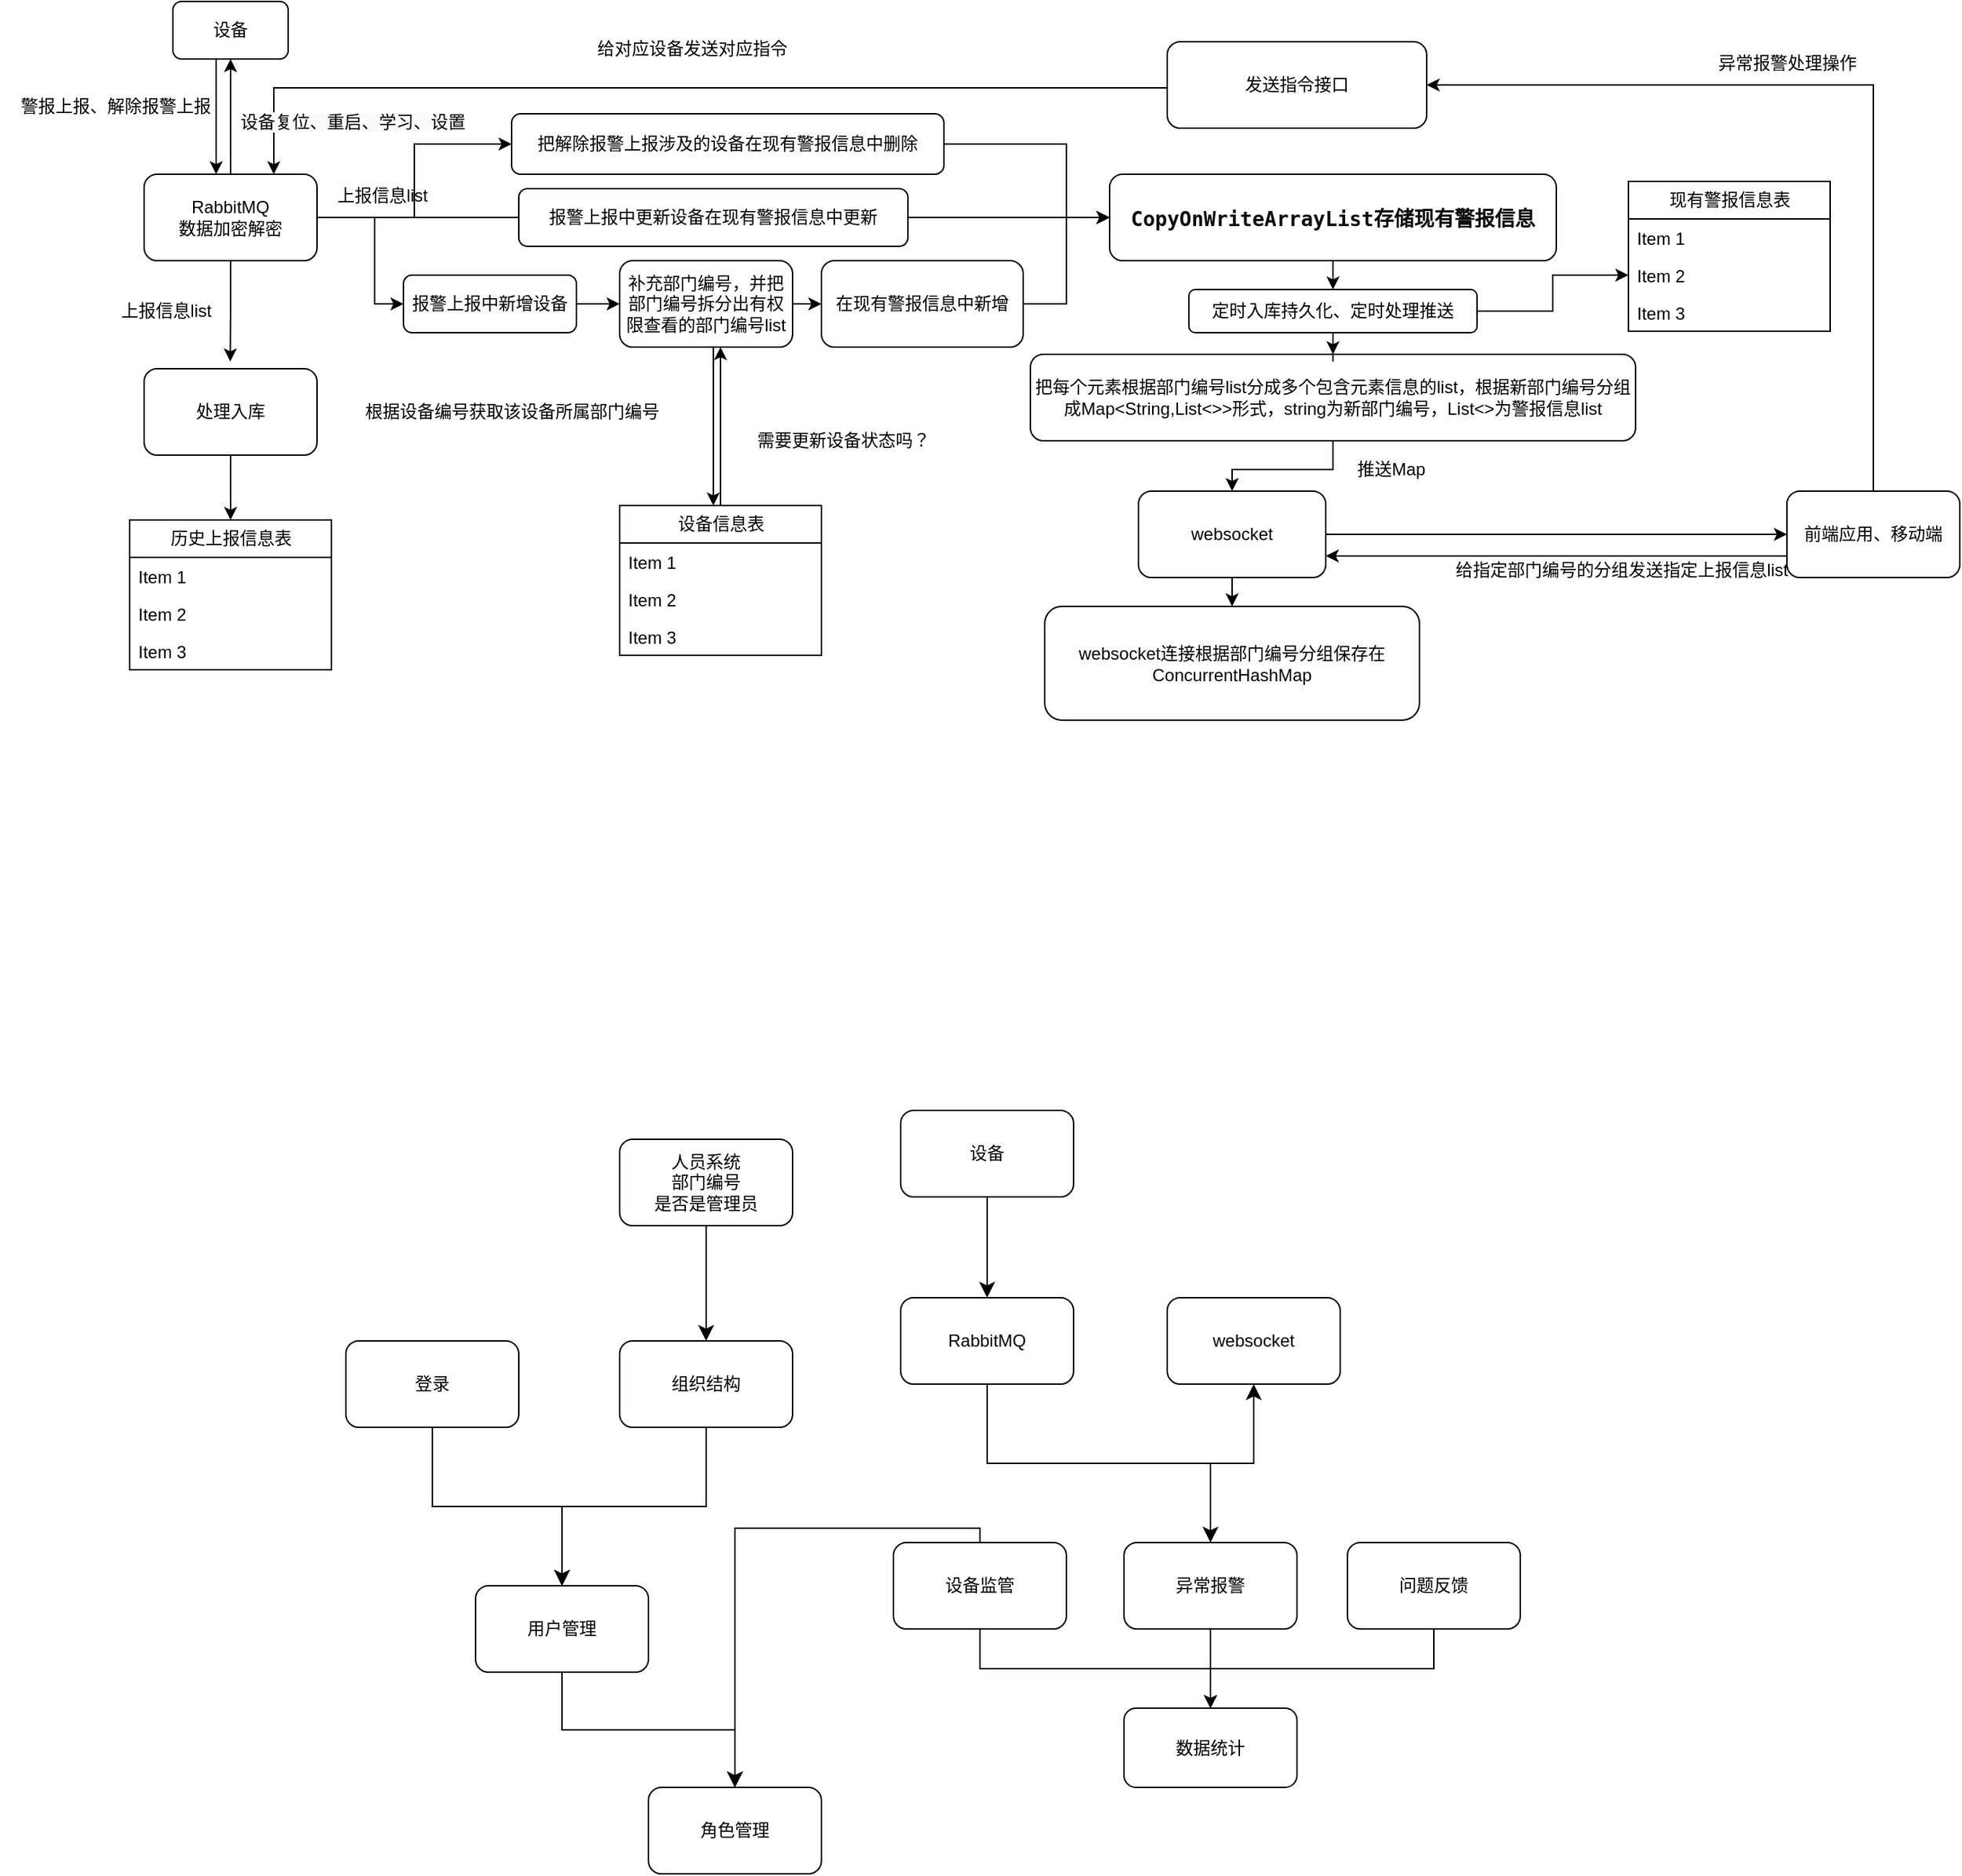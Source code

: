 <mxfile version="23.1.8" type="github">
  <diagram name="Page-1" id="c37626ed-c26b-45fb-9056-f9ebc6bb27b6">
    <mxGraphModel dx="2218" dy="1738" grid="1" gridSize="10" guides="1" tooltips="1" connect="1" arrows="1" fold="1" page="1" pageScale="1" pageWidth="1100" pageHeight="850" background="none" math="0" shadow="0">
      <root>
        <mxCell id="0" />
        <mxCell id="1" parent="0" />
        <mxCell id="BwZW3aH1JovADfxMem91-28" style="edgeStyle=orthogonalEdgeStyle;rounded=0;orthogonalLoop=1;jettySize=auto;html=1;exitX=1;exitY=0.5;exitDx=0;exitDy=0;entryX=0;entryY=0.5;entryDx=0;entryDy=0;" parent="1" source="BwZW3aH1JovADfxMem91-5" target="BwZW3aH1JovADfxMem91-27" edge="1">
          <mxGeometry relative="1" as="geometry" />
        </mxCell>
        <mxCell id="BwZW3aH1JovADfxMem91-32" style="edgeStyle=orthogonalEdgeStyle;rounded=0;orthogonalLoop=1;jettySize=auto;html=1;exitX=0;exitY=0.5;exitDx=0;exitDy=0;entryX=0;entryY=0.5;entryDx=0;entryDy=0;" parent="1" source="BwZW3aH1JovADfxMem91-33" target="BwZW3aH1JovADfxMem91-31" edge="1">
          <mxGeometry relative="1" as="geometry">
            <Array as="points">
              <mxPoint x="330" y="-520" />
              <mxPoint x="260" y="-520" />
              <mxPoint x="260" y="-430" />
            </Array>
          </mxGeometry>
        </mxCell>
        <mxCell id="BwZW3aH1JovADfxMem91-65" style="edgeStyle=orthogonalEdgeStyle;rounded=0;orthogonalLoop=1;jettySize=auto;html=1;exitX=0.5;exitY=1;exitDx=0;exitDy=0;" parent="1" source="BwZW3aH1JovADfxMem91-5" edge="1">
          <mxGeometry relative="1" as="geometry">
            <mxPoint x="159.769" y="-420" as="targetPoint" />
          </mxGeometry>
        </mxCell>
        <mxCell id="BwZW3aH1JovADfxMem91-69" style="edgeStyle=orthogonalEdgeStyle;rounded=0;orthogonalLoop=1;jettySize=auto;html=1;exitX=0.5;exitY=0;exitDx=0;exitDy=0;entryX=0.5;entryY=1;entryDx=0;entryDy=0;" parent="1" source="BwZW3aH1JovADfxMem91-5" target="BwZW3aH1JovADfxMem91-7" edge="1">
          <mxGeometry relative="1" as="geometry" />
        </mxCell>
        <mxCell id="BwZW3aH1JovADfxMem91-5" value="RabbitMQ&lt;br&gt;数据加密解密" style="rounded=1;whiteSpace=wrap;html=1;" parent="1" vertex="1">
          <mxGeometry x="100" y="-550" width="120" height="60" as="geometry" />
        </mxCell>
        <mxCell id="BwZW3aH1JovADfxMem91-6" style="edgeStyle=orthogonalEdgeStyle;rounded=0;orthogonalLoop=1;jettySize=auto;html=1;exitX=0.5;exitY=1;exitDx=0;exitDy=0;entryX=0.5;entryY=0;entryDx=0;entryDy=0;" parent="1" edge="1">
          <mxGeometry relative="1" as="geometry">
            <mxPoint x="150" y="-630" as="sourcePoint" />
            <mxPoint x="150" y="-550" as="targetPoint" />
            <Array as="points">
              <mxPoint x="150" y="-600" />
              <mxPoint x="150" y="-600" />
            </Array>
          </mxGeometry>
        </mxCell>
        <mxCell id="BwZW3aH1JovADfxMem91-7" value="设备" style="rounded=1;whiteSpace=wrap;html=1;" parent="1" vertex="1">
          <mxGeometry x="120" y="-670" width="80" height="40" as="geometry" />
        </mxCell>
        <mxCell id="BwZW3aH1JovADfxMem91-10" value="警报上报、解除报警上报" style="text;html=1;align=center;verticalAlign=middle;resizable=0;points=[];autosize=1;strokeColor=none;fillColor=none;" parent="1" vertex="1">
          <mxGeometry y="-612" width="160" height="30" as="geometry" />
        </mxCell>
        <mxCell id="BwZW3aH1JovADfxMem91-53" style="edgeStyle=orthogonalEdgeStyle;rounded=0;orthogonalLoop=1;jettySize=auto;html=1;exitX=0;exitY=0.75;exitDx=0;exitDy=0;entryX=1;entryY=0.75;entryDx=0;entryDy=0;" parent="1" source="BwZW3aH1JovADfxMem91-12" target="BwZW3aH1JovADfxMem91-47" edge="1">
          <mxGeometry relative="1" as="geometry" />
        </mxCell>
        <mxCell id="BwZW3aH1JovADfxMem91-72" style="edgeStyle=orthogonalEdgeStyle;rounded=0;orthogonalLoop=1;jettySize=auto;html=1;exitX=0.5;exitY=0;exitDx=0;exitDy=0;entryX=1;entryY=0.5;entryDx=0;entryDy=0;" parent="1" source="BwZW3aH1JovADfxMem91-12" target="BwZW3aH1JovADfxMem91-71" edge="1">
          <mxGeometry relative="1" as="geometry" />
        </mxCell>
        <mxCell id="BwZW3aH1JovADfxMem91-12" value="前端应用、移动端" style="rounded=1;whiteSpace=wrap;html=1;" parent="1" vertex="1">
          <mxGeometry x="1240" y="-330" width="120" height="60" as="geometry" />
        </mxCell>
        <mxCell id="BwZW3aH1JovADfxMem91-42" style="edgeStyle=orthogonalEdgeStyle;rounded=0;orthogonalLoop=1;jettySize=auto;html=1;exitX=1;exitY=0.5;exitDx=0;exitDy=0;entryX=0;entryY=0.5;entryDx=0;entryDy=0;" parent="1" source="BwZW3aH1JovADfxMem91-13" target="BwZW3aH1JovADfxMem91-41" edge="1">
          <mxGeometry relative="1" as="geometry" />
        </mxCell>
        <mxCell id="BwZW3aH1JovADfxMem91-13" value="补充部门编号，并把部门编号拆分出有权限查看的部门编号list" style="rounded=1;whiteSpace=wrap;html=1;" parent="1" vertex="1">
          <mxGeometry x="430" y="-490" width="120" height="60" as="geometry" />
        </mxCell>
        <mxCell id="BwZW3aH1JovADfxMem91-14" style="edgeStyle=orthogonalEdgeStyle;rounded=0;orthogonalLoop=1;jettySize=auto;html=1;exitX=0.5;exitY=1;exitDx=0;exitDy=0;" parent="1" edge="1">
          <mxGeometry relative="1" as="geometry">
            <mxPoint x="495" y="-430" as="sourcePoint" />
            <mxPoint x="495" y="-320" as="targetPoint" />
          </mxGeometry>
        </mxCell>
        <mxCell id="BwZW3aH1JovADfxMem91-15" style="edgeStyle=orthogonalEdgeStyle;rounded=0;orthogonalLoop=1;jettySize=auto;html=1;exitX=0.5;exitY=0;exitDx=0;exitDy=0;entryX=0.5;entryY=1;entryDx=0;entryDy=0;" parent="1" source="BwZW3aH1JovADfxMem91-16" edge="1">
          <mxGeometry relative="1" as="geometry">
            <mxPoint x="500" y="-430" as="targetPoint" />
          </mxGeometry>
        </mxCell>
        <mxCell id="BwZW3aH1JovADfxMem91-16" value="设备信息表" style="swimlane;fontStyle=0;childLayout=stackLayout;horizontal=1;startSize=26;fillColor=none;horizontalStack=0;resizeParent=1;resizeParentMax=0;resizeLast=0;collapsible=1;marginBottom=0;html=1;" parent="1" vertex="1">
          <mxGeometry x="430" y="-320" width="140" height="104" as="geometry" />
        </mxCell>
        <mxCell id="BwZW3aH1JovADfxMem91-17" value="Item 1" style="text;strokeColor=none;fillColor=none;align=left;verticalAlign=top;spacingLeft=4;spacingRight=4;overflow=hidden;rotatable=0;points=[[0,0.5],[1,0.5]];portConstraint=eastwest;whiteSpace=wrap;html=1;" parent="BwZW3aH1JovADfxMem91-16" vertex="1">
          <mxGeometry y="26" width="140" height="26" as="geometry" />
        </mxCell>
        <mxCell id="BwZW3aH1JovADfxMem91-18" value="Item 2" style="text;strokeColor=none;fillColor=none;align=left;verticalAlign=top;spacingLeft=4;spacingRight=4;overflow=hidden;rotatable=0;points=[[0,0.5],[1,0.5]];portConstraint=eastwest;whiteSpace=wrap;html=1;" parent="BwZW3aH1JovADfxMem91-16" vertex="1">
          <mxGeometry y="52" width="140" height="26" as="geometry" />
        </mxCell>
        <mxCell id="BwZW3aH1JovADfxMem91-19" value="Item 3" style="text;strokeColor=none;fillColor=none;align=left;verticalAlign=top;spacingLeft=4;spacingRight=4;overflow=hidden;rotatable=0;points=[[0,0.5],[1,0.5]];portConstraint=eastwest;whiteSpace=wrap;html=1;" parent="BwZW3aH1JovADfxMem91-16" vertex="1">
          <mxGeometry y="78" width="140" height="26" as="geometry" />
        </mxCell>
        <mxCell id="BwZW3aH1JovADfxMem91-20" value="根据设备编号获取该设备所属部门编号" style="text;html=1;align=center;verticalAlign=middle;resizable=0;points=[];autosize=1;strokeColor=none;fillColor=none;" parent="1" vertex="1">
          <mxGeometry x="240" y="-400" width="230" height="30" as="geometry" />
        </mxCell>
        <mxCell id="BwZW3aH1JovADfxMem91-21" value="上报信息list" style="text;html=1;align=center;verticalAlign=middle;resizable=0;points=[];autosize=1;strokeColor=none;fillColor=none;" parent="1" vertex="1">
          <mxGeometry x="220" y="-550" width="90" height="30" as="geometry" />
        </mxCell>
        <mxCell id="BwZW3aH1JovADfxMem91-56" style="edgeStyle=orthogonalEdgeStyle;rounded=0;orthogonalLoop=1;jettySize=auto;html=1;exitX=0.5;exitY=1;exitDx=0;exitDy=0;entryX=0.5;entryY=0;entryDx=0;entryDy=0;" parent="1" source="BwZW3aH1JovADfxMem91-22" target="BwZW3aH1JovADfxMem91-47" edge="1">
          <mxGeometry relative="1" as="geometry" />
        </mxCell>
        <mxCell id="BwZW3aH1JovADfxMem91-22" value="把每个元素根据部门编号list分成多个包含元素信息的list，根据新部门编号分组成Map&amp;lt;String,List&amp;lt;&amp;gt;&amp;gt;形式，string为新部门编号，List&amp;lt;&amp;gt;为警报信息list" style="rounded=1;whiteSpace=wrap;html=1;" parent="1" vertex="1">
          <mxGeometry x="715" y="-425" width="420" height="60" as="geometry" />
        </mxCell>
        <mxCell id="BwZW3aH1JovADfxMem91-35" style="edgeStyle=orthogonalEdgeStyle;rounded=0;orthogonalLoop=1;jettySize=auto;html=1;exitX=1;exitY=0.5;exitDx=0;exitDy=0;" parent="1" source="BwZW3aH1JovADfxMem91-27" target="BwZW3aH1JovADfxMem91-29" edge="1">
          <mxGeometry relative="1" as="geometry">
            <Array as="points">
              <mxPoint x="740" y="-571" />
              <mxPoint x="740" y="-520" />
            </Array>
          </mxGeometry>
        </mxCell>
        <mxCell id="BwZW3aH1JovADfxMem91-27" value="把解除报警上报涉及的设备在现有警报信息中删除" style="rounded=1;whiteSpace=wrap;html=1;" parent="1" vertex="1">
          <mxGeometry x="355" y="-592" width="300" height="42" as="geometry" />
        </mxCell>
        <mxCell id="B3f5naRNZ-6CLpXUY2Xy-55" style="edgeStyle=orthogonalEdgeStyle;rounded=0;orthogonalLoop=1;jettySize=auto;html=1;exitX=0.5;exitY=1;exitDx=0;exitDy=0;entryX=0.5;entryY=0;entryDx=0;entryDy=0;" parent="1" source="BwZW3aH1JovADfxMem91-29" target="B3f5naRNZ-6CLpXUY2Xy-54" edge="1">
          <mxGeometry relative="1" as="geometry" />
        </mxCell>
        <mxCell id="BwZW3aH1JovADfxMem91-29" value="&lt;strong style=&quot;border: 0px solid rgb(227, 227, 227); box-sizing: border-box; --tw-border-spacing-x: 0; --tw-border-spacing-y: 0; --tw-translate-x: 0; --tw-translate-y: 0; --tw-rotate: 0; --tw-skew-x: 0; --tw-skew-y: 0; --tw-scale-x: 1; --tw-scale-y: 1; --tw-pan-x: ; --tw-pan-y: ; --tw-pinch-zoom: ; --tw-scroll-snap-strictness: proximity; --tw-gradient-from-position: ; --tw-gradient-via-position: ; --tw-gradient-to-position: ; --tw-ordinal: ; --tw-slashed-zero: ; --tw-numeric-figure: ; --tw-numeric-spacing: ; --tw-numeric-fraction: ; --tw-ring-inset: ; --tw-ring-offset-width: 0px; --tw-ring-offset-color: #fff; --tw-ring-color: rgba(69,89,164,.5); --tw-ring-offset-shadow: 0 0 transparent; --tw-ring-shadow: 0 0 transparent; --tw-shadow: 0 0 transparent; --tw-shadow-colored: 0 0 transparent; --tw-blur: ; --tw-brightness: ; --tw-contrast: ; --tw-grayscale: ; --tw-hue-rotate: ; --tw-invert: ; --tw-saturate: ; --tw-sepia: ; --tw-drop-shadow: ; --tw-backdrop-blur: ; --tw-backdrop-brightness: ; --tw-backdrop-contrast: ; --tw-backdrop-grayscale: ; --tw-backdrop-hue-rotate: ; --tw-backdrop-invert: ; --tw-backdrop-opacity: ; --tw-backdrop-saturate: ; --tw-backdrop-sepia: ; font-weight: 600; color: rgb(13, 13, 13); font-family: Söhne, ui-sans-serif, system-ui, -apple-system, &amp;quot;Segoe UI&amp;quot;, Roboto, Ubuntu, Cantarell, &amp;quot;Noto Sans&amp;quot;, sans-serif, &amp;quot;Helvetica Neue&amp;quot;, Arial, &amp;quot;Apple Color Emoji&amp;quot;, &amp;quot;Segoe UI Emoji&amp;quot;, &amp;quot;Segoe UI Symbol&amp;quot;, &amp;quot;Noto Color Emoji&amp;quot;; font-size: 16px; font-style: normal; font-variant-ligatures: normal; font-variant-caps: normal; letter-spacing: normal; orphans: 2; text-align: left; text-indent: 0px; text-transform: none; widows: 2; word-spacing: 0px; -webkit-text-stroke-width: 0px; background-color: rgb(255, 255, 255); text-decoration-thickness: initial; text-decoration-style: initial; text-decoration-color: initial;&quot;&gt;&lt;code style=&quot;border: 0px solid rgb(227, 227, 227); box-sizing: border-box; --tw-border-spacing-x: 0; --tw-border-spacing-y: 0; --tw-translate-x: 0; --tw-translate-y: 0; --tw-rotate: 0; --tw-skew-x: 0; --tw-skew-y: 0; --tw-scale-x: 1; --tw-scale-y: 1; --tw-pan-x: ; --tw-pan-y: ; --tw-pinch-zoom: ; --tw-scroll-snap-strictness: proximity; --tw-gradient-from-position: ; --tw-gradient-via-position: ; --tw-gradient-to-position: ; --tw-ordinal: ; --tw-slashed-zero: ; --tw-numeric-figure: ; --tw-numeric-spacing: ; --tw-numeric-fraction: ; --tw-ring-inset: ; --tw-ring-offset-width: 0px; --tw-ring-offset-color: #fff; --tw-ring-color: rgba(69,89,164,.5); --tw-ring-offset-shadow: 0 0 transparent; --tw-ring-shadow: 0 0 transparent; --tw-shadow: 0 0 transparent; --tw-shadow-colored: 0 0 transparent; --tw-blur: ; --tw-brightness: ; --tw-contrast: ; --tw-grayscale: ; --tw-hue-rotate: ; --tw-invert: ; --tw-saturate: ; --tw-sepia: ; --tw-drop-shadow: ; --tw-backdrop-blur: ; --tw-backdrop-brightness: ; --tw-backdrop-contrast: ; --tw-backdrop-grayscale: ; --tw-backdrop-hue-rotate: ; --tw-backdrop-invert: ; --tw-backdrop-opacity: ; --tw-backdrop-saturate: ; --tw-backdrop-sepia: ; font-family: &amp;quot;Söhne Mono&amp;quot;, Monaco, &amp;quot;Andale Mono&amp;quot;, &amp;quot;Ubuntu Mono&amp;quot;, monospace !important; font-size: 0.875em; color: var(--tw-prose-code); font-weight: 600;&quot;&gt;CopyOnWriteArrayList存储现有警报信息&lt;/code&gt;&lt;/strong&gt;" style="rounded=1;whiteSpace=wrap;html=1;" parent="1" vertex="1">
          <mxGeometry x="770" y="-550" width="310" height="60" as="geometry" />
        </mxCell>
        <mxCell id="BwZW3aH1JovADfxMem91-40" style="edgeStyle=orthogonalEdgeStyle;rounded=0;orthogonalLoop=1;jettySize=auto;html=1;exitX=1;exitY=0.5;exitDx=0;exitDy=0;entryX=0;entryY=0.5;entryDx=0;entryDy=0;" parent="1" source="BwZW3aH1JovADfxMem91-31" target="BwZW3aH1JovADfxMem91-13" edge="1">
          <mxGeometry relative="1" as="geometry" />
        </mxCell>
        <mxCell id="BwZW3aH1JovADfxMem91-31" value="&lt;span style=&quot;color: rgb(0, 0, 0); font-family: Helvetica; font-size: 12px; font-style: normal; font-variant-ligatures: normal; font-variant-caps: normal; font-weight: 400; letter-spacing: normal; orphans: 2; text-align: center; text-indent: 0px; text-transform: none; widows: 2; word-spacing: 0px; -webkit-text-stroke-width: 0px; background-color: rgb(251, 251, 251); text-decoration-thickness: initial; text-decoration-style: initial; text-decoration-color: initial; float: none; display: inline !important;&quot;&gt;报警上报中新增设备&lt;/span&gt;" style="rounded=1;whiteSpace=wrap;html=1;" parent="1" vertex="1">
          <mxGeometry x="280" y="-480" width="120" height="40" as="geometry" />
        </mxCell>
        <mxCell id="BwZW3aH1JovADfxMem91-39" style="edgeStyle=orthogonalEdgeStyle;rounded=0;orthogonalLoop=1;jettySize=auto;html=1;exitX=1;exitY=0.5;exitDx=0;exitDy=0;entryX=0;entryY=0.5;entryDx=0;entryDy=0;" parent="1" source="BwZW3aH1JovADfxMem91-33" target="BwZW3aH1JovADfxMem91-29" edge="1">
          <mxGeometry relative="1" as="geometry" />
        </mxCell>
        <mxCell id="BwZW3aH1JovADfxMem91-33" value="报警上报中更新设备在现有警报信息中更新" style="rounded=1;whiteSpace=wrap;html=1;" parent="1" vertex="1">
          <mxGeometry x="360" y="-540" width="270" height="40" as="geometry" />
        </mxCell>
        <mxCell id="BwZW3aH1JovADfxMem91-43" style="edgeStyle=orthogonalEdgeStyle;rounded=0;orthogonalLoop=1;jettySize=auto;html=1;exitX=1;exitY=0.5;exitDx=0;exitDy=0;entryX=0;entryY=0.5;entryDx=0;entryDy=0;" parent="1" source="BwZW3aH1JovADfxMem91-41" target="BwZW3aH1JovADfxMem91-29" edge="1">
          <mxGeometry relative="1" as="geometry" />
        </mxCell>
        <mxCell id="BwZW3aH1JovADfxMem91-41" value="在现有警报信息中新增" style="rounded=1;whiteSpace=wrap;html=1;" parent="1" vertex="1">
          <mxGeometry x="570" y="-490" width="140" height="60" as="geometry" />
        </mxCell>
        <mxCell id="BwZW3aH1JovADfxMem91-48" style="edgeStyle=orthogonalEdgeStyle;rounded=0;orthogonalLoop=1;jettySize=auto;html=1;entryX=0;entryY=0.5;entryDx=0;entryDy=0;" parent="1" source="BwZW3aH1JovADfxMem91-47" target="BwZW3aH1JovADfxMem91-12" edge="1">
          <mxGeometry relative="1" as="geometry" />
        </mxCell>
        <mxCell id="BwZW3aH1JovADfxMem91-55" style="edgeStyle=orthogonalEdgeStyle;rounded=0;orthogonalLoop=1;jettySize=auto;html=1;exitX=0.5;exitY=1;exitDx=0;exitDy=0;entryX=0.5;entryY=0;entryDx=0;entryDy=0;" parent="1" source="BwZW3aH1JovADfxMem91-47" target="BwZW3aH1JovADfxMem91-54" edge="1">
          <mxGeometry relative="1" as="geometry" />
        </mxCell>
        <mxCell id="BwZW3aH1JovADfxMem91-47" value="websocket" style="rounded=1;whiteSpace=wrap;html=1;" parent="1" vertex="1">
          <mxGeometry x="790" y="-330" width="130" height="60" as="geometry" />
        </mxCell>
        <mxCell id="BwZW3aH1JovADfxMem91-50" value="推送Map" style="text;html=1;align=center;verticalAlign=middle;resizable=0;points=[];autosize=1;strokeColor=none;fillColor=none;" parent="1" vertex="1">
          <mxGeometry x="930" y="-360" width="70" height="30" as="geometry" />
        </mxCell>
        <mxCell id="BwZW3aH1JovADfxMem91-51" value="给指定部门编号的分组发送指定上报信息list" style="text;html=1;align=center;verticalAlign=middle;resizable=0;points=[];autosize=1;strokeColor=none;fillColor=none;" parent="1" vertex="1">
          <mxGeometry x="1000" y="-290" width="250" height="30" as="geometry" />
        </mxCell>
        <mxCell id="BwZW3aH1JovADfxMem91-54" value="websocket连接根据部门编号分组保存在ConcurrentHashMap" style="rounded=1;whiteSpace=wrap;html=1;" parent="1" vertex="1">
          <mxGeometry x="725" y="-250" width="260" height="79" as="geometry" />
        </mxCell>
        <mxCell id="BwZW3aH1JovADfxMem91-64" style="edgeStyle=orthogonalEdgeStyle;rounded=0;orthogonalLoop=1;jettySize=auto;html=1;exitX=0.5;exitY=1;exitDx=0;exitDy=0;entryX=0.5;entryY=0;entryDx=0;entryDy=0;" parent="1" source="BwZW3aH1JovADfxMem91-58" target="BwZW3aH1JovADfxMem91-59" edge="1">
          <mxGeometry relative="1" as="geometry" />
        </mxCell>
        <mxCell id="BwZW3aH1JovADfxMem91-58" value="处理入库" style="rounded=1;whiteSpace=wrap;html=1;" parent="1" vertex="1">
          <mxGeometry x="100" y="-415" width="120" height="60" as="geometry" />
        </mxCell>
        <mxCell id="BwZW3aH1JovADfxMem91-59" value="历史上报信息表" style="swimlane;fontStyle=0;childLayout=stackLayout;horizontal=1;startSize=26;fillColor=none;horizontalStack=0;resizeParent=1;resizeParentMax=0;resizeLast=0;collapsible=1;marginBottom=0;html=1;" parent="1" vertex="1">
          <mxGeometry x="90" y="-310" width="140" height="104" as="geometry" />
        </mxCell>
        <mxCell id="BwZW3aH1JovADfxMem91-60" value="Item 1" style="text;strokeColor=none;fillColor=none;align=left;verticalAlign=top;spacingLeft=4;spacingRight=4;overflow=hidden;rotatable=0;points=[[0,0.5],[1,0.5]];portConstraint=eastwest;whiteSpace=wrap;html=1;" parent="BwZW3aH1JovADfxMem91-59" vertex="1">
          <mxGeometry y="26" width="140" height="26" as="geometry" />
        </mxCell>
        <mxCell id="BwZW3aH1JovADfxMem91-61" value="Item 2" style="text;strokeColor=none;fillColor=none;align=left;verticalAlign=top;spacingLeft=4;spacingRight=4;overflow=hidden;rotatable=0;points=[[0,0.5],[1,0.5]];portConstraint=eastwest;whiteSpace=wrap;html=1;" parent="BwZW3aH1JovADfxMem91-59" vertex="1">
          <mxGeometry y="52" width="140" height="26" as="geometry" />
        </mxCell>
        <mxCell id="BwZW3aH1JovADfxMem91-62" value="Item 3" style="text;strokeColor=none;fillColor=none;align=left;verticalAlign=top;spacingLeft=4;spacingRight=4;overflow=hidden;rotatable=0;points=[[0,0.5],[1,0.5]];portConstraint=eastwest;whiteSpace=wrap;html=1;" parent="BwZW3aH1JovADfxMem91-59" vertex="1">
          <mxGeometry y="78" width="140" height="26" as="geometry" />
        </mxCell>
        <mxCell id="BwZW3aH1JovADfxMem91-66" value="上报信息list" style="text;html=1;align=center;verticalAlign=middle;resizable=0;points=[];autosize=1;strokeColor=none;fillColor=none;" parent="1" vertex="1">
          <mxGeometry x="70" y="-470" width="90" height="30" as="geometry" />
        </mxCell>
        <mxCell id="BwZW3aH1JovADfxMem91-68" value="需要更新设备状态吗？" style="text;html=1;align=center;verticalAlign=middle;resizable=0;points=[];autosize=1;strokeColor=none;fillColor=none;" parent="1" vertex="1">
          <mxGeometry x="515" y="-380" width="140" height="30" as="geometry" />
        </mxCell>
        <mxCell id="BwZW3aH1JovADfxMem91-73" style="edgeStyle=orthogonalEdgeStyle;rounded=0;orthogonalLoop=1;jettySize=auto;html=1;exitX=0;exitY=0.5;exitDx=0;exitDy=0;entryX=0.75;entryY=0;entryDx=0;entryDy=0;" parent="1" source="BwZW3aH1JovADfxMem91-71" target="BwZW3aH1JovADfxMem91-5" edge="1">
          <mxGeometry relative="1" as="geometry">
            <Array as="points">
              <mxPoint x="870" y="-610" />
              <mxPoint x="190" y="-610" />
            </Array>
          </mxGeometry>
        </mxCell>
        <mxCell id="BwZW3aH1JovADfxMem91-71" value="发送指令接口" style="rounded=1;whiteSpace=wrap;html=1;" parent="1" vertex="1">
          <mxGeometry x="810" y="-642" width="180" height="60" as="geometry" />
        </mxCell>
        <mxCell id="BwZW3aH1JovADfxMem91-74" value="异常报警处理操作" style="text;html=1;align=center;verticalAlign=middle;resizable=0;points=[];autosize=1;strokeColor=none;fillColor=none;" parent="1" vertex="1">
          <mxGeometry x="1180" y="-642" width="120" height="30" as="geometry" />
        </mxCell>
        <mxCell id="BwZW3aH1JovADfxMem91-75" value="&lt;span style=&quot;color: rgb(0, 0, 0); font-family: Helvetica; font-size: 12px; font-style: normal; font-variant-ligatures: normal; font-variant-caps: normal; font-weight: 400; letter-spacing: normal; orphans: 2; text-align: center; text-indent: 0px; text-transform: none; widows: 2; word-spacing: 0px; -webkit-text-stroke-width: 0px; background-color: rgb(251, 251, 251); text-decoration-thickness: initial; text-decoration-style: initial; text-decoration-color: initial; float: none; display: inline !important;&quot;&gt;设备复位、重启、学习、设置&lt;/span&gt;" style="text;whiteSpace=wrap;html=1;" parent="1" vertex="1">
          <mxGeometry x="165" y="-600" width="190" height="40" as="geometry" />
        </mxCell>
        <mxCell id="BwZW3aH1JovADfxMem91-76" value="给对应设备发送对应指令" style="text;html=1;align=center;verticalAlign=middle;resizable=0;points=[];autosize=1;strokeColor=none;fillColor=none;" parent="1" vertex="1">
          <mxGeometry x="400" y="-652" width="160" height="30" as="geometry" />
        </mxCell>
        <mxCell id="B3f5naRNZ-6CLpXUY2Xy-56" style="edgeStyle=orthogonalEdgeStyle;rounded=0;orthogonalLoop=1;jettySize=auto;html=1;exitX=0.5;exitY=1;exitDx=0;exitDy=0;" parent="1" source="B3f5naRNZ-6CLpXUY2Xy-54" target="BwZW3aH1JovADfxMem91-22" edge="1">
          <mxGeometry relative="1" as="geometry" />
        </mxCell>
        <mxCell id="B3f5naRNZ-6CLpXUY2Xy-62" style="edgeStyle=orthogonalEdgeStyle;rounded=0;orthogonalLoop=1;jettySize=auto;html=1;exitX=1;exitY=0.5;exitDx=0;exitDy=0;entryX=0;entryY=0.5;entryDx=0;entryDy=0;" parent="1" source="B3f5naRNZ-6CLpXUY2Xy-54" target="B3f5naRNZ-6CLpXUY2Xy-60" edge="1">
          <mxGeometry relative="1" as="geometry" />
        </mxCell>
        <mxCell id="B3f5naRNZ-6CLpXUY2Xy-54" value="定时入库持久化、定时处理推送" style="rounded=1;whiteSpace=wrap;html=1;" parent="1" vertex="1">
          <mxGeometry x="825" y="-470" width="200" height="30" as="geometry" />
        </mxCell>
        <mxCell id="B3f5naRNZ-6CLpXUY2Xy-58" value="现有警报信息表" style="swimlane;fontStyle=0;childLayout=stackLayout;horizontal=1;startSize=26;fillColor=none;horizontalStack=0;resizeParent=1;resizeParentMax=0;resizeLast=0;collapsible=1;marginBottom=0;html=1;" parent="1" vertex="1">
          <mxGeometry x="1130" y="-545" width="140" height="104" as="geometry" />
        </mxCell>
        <mxCell id="B3f5naRNZ-6CLpXUY2Xy-59" value="Item 1" style="text;strokeColor=none;fillColor=none;align=left;verticalAlign=top;spacingLeft=4;spacingRight=4;overflow=hidden;rotatable=0;points=[[0,0.5],[1,0.5]];portConstraint=eastwest;whiteSpace=wrap;html=1;" parent="B3f5naRNZ-6CLpXUY2Xy-58" vertex="1">
          <mxGeometry y="26" width="140" height="26" as="geometry" />
        </mxCell>
        <mxCell id="B3f5naRNZ-6CLpXUY2Xy-60" value="Item 2" style="text;strokeColor=none;fillColor=none;align=left;verticalAlign=top;spacingLeft=4;spacingRight=4;overflow=hidden;rotatable=0;points=[[0,0.5],[1,0.5]];portConstraint=eastwest;whiteSpace=wrap;html=1;" parent="B3f5naRNZ-6CLpXUY2Xy-58" vertex="1">
          <mxGeometry y="52" width="140" height="26" as="geometry" />
        </mxCell>
        <mxCell id="B3f5naRNZ-6CLpXUY2Xy-61" value="Item 3" style="text;strokeColor=none;fillColor=none;align=left;verticalAlign=top;spacingLeft=4;spacingRight=4;overflow=hidden;rotatable=0;points=[[0,0.5],[1,0.5]];portConstraint=eastwest;whiteSpace=wrap;html=1;" parent="B3f5naRNZ-6CLpXUY2Xy-58" vertex="1">
          <mxGeometry y="78" width="140" height="26" as="geometry" />
        </mxCell>
        <mxCell id="5zp0IK2kcKe3xrv_5iBW-25" style="edgeStyle=orthogonalEdgeStyle;rounded=0;orthogonalLoop=1;jettySize=auto;html=1;exitX=0.5;exitY=1;exitDx=0;exitDy=0;entryX=0.5;entryY=0;entryDx=0;entryDy=0;fontSize=12;startSize=8;endSize=8;" parent="1" source="5zp0IK2kcKe3xrv_5iBW-7" target="5zp0IK2kcKe3xrv_5iBW-24" edge="1">
          <mxGeometry relative="1" as="geometry" />
        </mxCell>
        <mxCell id="5zp0IK2kcKe3xrv_5iBW-7" value="登录" style="rounded=1;whiteSpace=wrap;html=1;" parent="1" vertex="1">
          <mxGeometry x="240" y="260" width="120" height="60" as="geometry" />
        </mxCell>
        <mxCell id="5zp0IK2kcKe3xrv_5iBW-36" style="edgeStyle=none;curved=1;rounded=0;orthogonalLoop=1;jettySize=auto;html=1;exitX=0.5;exitY=1;exitDx=0;exitDy=0;entryX=0.5;entryY=0;entryDx=0;entryDy=0;fontSize=12;startSize=8;endSize=8;" parent="1" source="5zp0IK2kcKe3xrv_5iBW-10" target="5zp0IK2kcKe3xrv_5iBW-22" edge="1">
          <mxGeometry relative="1" as="geometry" />
        </mxCell>
        <mxCell id="5zp0IK2kcKe3xrv_5iBW-10" value="人员系统&lt;br&gt;部门编号&lt;br&gt;是否是管理员" style="rounded=1;whiteSpace=wrap;html=1;" parent="1" vertex="1">
          <mxGeometry x="430" y="120" width="120" height="60" as="geometry" />
        </mxCell>
        <mxCell id="5zp0IK2kcKe3xrv_5iBW-11" style="edgeStyle=orthogonalEdgeStyle;rounded=0;orthogonalLoop=1;jettySize=auto;html=1;exitX=0.5;exitY=1;exitDx=0;exitDy=0;entryX=0.5;entryY=0;entryDx=0;entryDy=0;" parent="1" source="5zp0IK2kcKe3xrv_5iBW-12" target="5zp0IK2kcKe3xrv_5iBW-13" edge="1">
          <mxGeometry relative="1" as="geometry" />
        </mxCell>
        <mxCell id="5zp0IK2kcKe3xrv_5iBW-34" style="edgeStyle=orthogonalEdgeStyle;rounded=0;orthogonalLoop=1;jettySize=auto;html=1;exitX=0.5;exitY=0;exitDx=0;exitDy=0;fontSize=12;startSize=8;endSize=8;entryX=0.5;entryY=0;entryDx=0;entryDy=0;" parent="1" source="5zp0IK2kcKe3xrv_5iBW-12" target="5zp0IK2kcKe3xrv_5iBW-23" edge="1">
          <mxGeometry relative="1" as="geometry">
            <mxPoint x="640" y="390" as="targetPoint" />
            <Array as="points">
              <mxPoint x="680" y="390" />
              <mxPoint x="510" y="390" />
            </Array>
          </mxGeometry>
        </mxCell>
        <mxCell id="5zp0IK2kcKe3xrv_5iBW-12" value="设备监管" style="rounded=1;whiteSpace=wrap;html=1;" parent="1" vertex="1">
          <mxGeometry x="620" y="400" width="120" height="60" as="geometry" />
        </mxCell>
        <mxCell id="5zp0IK2kcKe3xrv_5iBW-13" value="数据统计" style="rounded=1;whiteSpace=wrap;html=1;" parent="1" vertex="1">
          <mxGeometry x="780" y="515" width="120" height="55" as="geometry" />
        </mxCell>
        <mxCell id="5zp0IK2kcKe3xrv_5iBW-14" style="edgeStyle=orthogonalEdgeStyle;rounded=0;orthogonalLoop=1;jettySize=auto;html=1;exitX=0.5;exitY=1;exitDx=0;exitDy=0;entryX=0.5;entryY=0;entryDx=0;entryDy=0;" parent="1" source="5zp0IK2kcKe3xrv_5iBW-15" target="5zp0IK2kcKe3xrv_5iBW-13" edge="1">
          <mxGeometry relative="1" as="geometry" />
        </mxCell>
        <mxCell id="5zp0IK2kcKe3xrv_5iBW-15" value="问题反馈" style="rounded=1;whiteSpace=wrap;html=1;" parent="1" vertex="1">
          <mxGeometry x="935" y="400" width="120" height="60" as="geometry" />
        </mxCell>
        <mxCell id="5zp0IK2kcKe3xrv_5iBW-16" style="edgeStyle=orthogonalEdgeStyle;rounded=0;orthogonalLoop=1;jettySize=auto;html=1;exitX=0.5;exitY=1;exitDx=0;exitDy=0;entryX=0.5;entryY=0;entryDx=0;entryDy=0;" parent="1" source="5zp0IK2kcKe3xrv_5iBW-17" target="5zp0IK2kcKe3xrv_5iBW-13" edge="1">
          <mxGeometry relative="1" as="geometry" />
        </mxCell>
        <mxCell id="5zp0IK2kcKe3xrv_5iBW-39" style="edgeStyle=orthogonalEdgeStyle;rounded=0;orthogonalLoop=1;jettySize=auto;html=1;exitX=0.5;exitY=0;exitDx=0;exitDy=0;entryX=0.5;entryY=1;entryDx=0;entryDy=0;fontSize=12;startSize=8;endSize=8;" parent="1" source="5zp0IK2kcKe3xrv_5iBW-17" target="5zp0IK2kcKe3xrv_5iBW-38" edge="1">
          <mxGeometry relative="1" as="geometry" />
        </mxCell>
        <mxCell id="5zp0IK2kcKe3xrv_5iBW-17" value="异常报警" style="rounded=1;whiteSpace=wrap;html=1;" parent="1" vertex="1">
          <mxGeometry x="780" y="400" width="120" height="60" as="geometry" />
        </mxCell>
        <mxCell id="5zp0IK2kcKe3xrv_5iBW-18" style="edgeStyle=orthogonalEdgeStyle;rounded=0;orthogonalLoop=1;jettySize=auto;html=1;exitX=0.5;exitY=1;exitDx=0;exitDy=0;entryX=0.5;entryY=0;entryDx=0;entryDy=0;fontSize=12;startSize=8;endSize=8;" parent="1" source="5zp0IK2kcKe3xrv_5iBW-19" target="5zp0IK2kcKe3xrv_5iBW-21" edge="1">
          <mxGeometry relative="1" as="geometry" />
        </mxCell>
        <mxCell id="5zp0IK2kcKe3xrv_5iBW-19" value="设备" style="rounded=1;whiteSpace=wrap;html=1;" parent="1" vertex="1">
          <mxGeometry x="625" y="100" width="120" height="60" as="geometry" />
        </mxCell>
        <mxCell id="5zp0IK2kcKe3xrv_5iBW-20" style="edgeStyle=orthogonalEdgeStyle;rounded=0;orthogonalLoop=1;jettySize=auto;html=1;exitX=0.5;exitY=1;exitDx=0;exitDy=0;entryX=0.5;entryY=0;entryDx=0;entryDy=0;fontSize=12;startSize=8;endSize=8;" parent="1" source="5zp0IK2kcKe3xrv_5iBW-21" target="5zp0IK2kcKe3xrv_5iBW-17" edge="1">
          <mxGeometry relative="1" as="geometry" />
        </mxCell>
        <mxCell id="5zp0IK2kcKe3xrv_5iBW-21" value="RabbitMQ" style="rounded=1;whiteSpace=wrap;html=1;" parent="1" vertex="1">
          <mxGeometry x="625" y="230" width="120" height="60" as="geometry" />
        </mxCell>
        <mxCell id="5zp0IK2kcKe3xrv_5iBW-35" style="edgeStyle=orthogonalEdgeStyle;rounded=0;orthogonalLoop=1;jettySize=auto;html=1;exitX=0.5;exitY=1;exitDx=0;exitDy=0;entryX=0.5;entryY=0;entryDx=0;entryDy=0;fontSize=12;startSize=8;endSize=8;" parent="1" source="5zp0IK2kcKe3xrv_5iBW-22" target="5zp0IK2kcKe3xrv_5iBW-24" edge="1">
          <mxGeometry relative="1" as="geometry" />
        </mxCell>
        <mxCell id="5zp0IK2kcKe3xrv_5iBW-22" value="组织结构" style="rounded=1;whiteSpace=wrap;html=1;" parent="1" vertex="1">
          <mxGeometry x="430" y="260" width="120" height="60" as="geometry" />
        </mxCell>
        <mxCell id="5zp0IK2kcKe3xrv_5iBW-23" value="角色管理" style="rounded=1;whiteSpace=wrap;html=1;" parent="1" vertex="1">
          <mxGeometry x="450" y="570" width="120" height="60" as="geometry" />
        </mxCell>
        <mxCell id="5zp0IK2kcKe3xrv_5iBW-27" style="edgeStyle=orthogonalEdgeStyle;rounded=0;orthogonalLoop=1;jettySize=auto;html=1;exitX=0.5;exitY=1;exitDx=0;exitDy=0;entryX=0.5;entryY=0;entryDx=0;entryDy=0;fontSize=12;startSize=8;endSize=8;" parent="1" source="5zp0IK2kcKe3xrv_5iBW-24" target="5zp0IK2kcKe3xrv_5iBW-23" edge="1">
          <mxGeometry relative="1" as="geometry" />
        </mxCell>
        <mxCell id="5zp0IK2kcKe3xrv_5iBW-24" value="用户管理" style="rounded=1;whiteSpace=wrap;html=1;" parent="1" vertex="1">
          <mxGeometry x="330" y="430" width="120" height="60" as="geometry" />
        </mxCell>
        <mxCell id="5zp0IK2kcKe3xrv_5iBW-38" value="websocket" style="rounded=1;whiteSpace=wrap;html=1;" parent="1" vertex="1">
          <mxGeometry x="810" y="230" width="120" height="60" as="geometry" />
        </mxCell>
      </root>
    </mxGraphModel>
  </diagram>
</mxfile>
